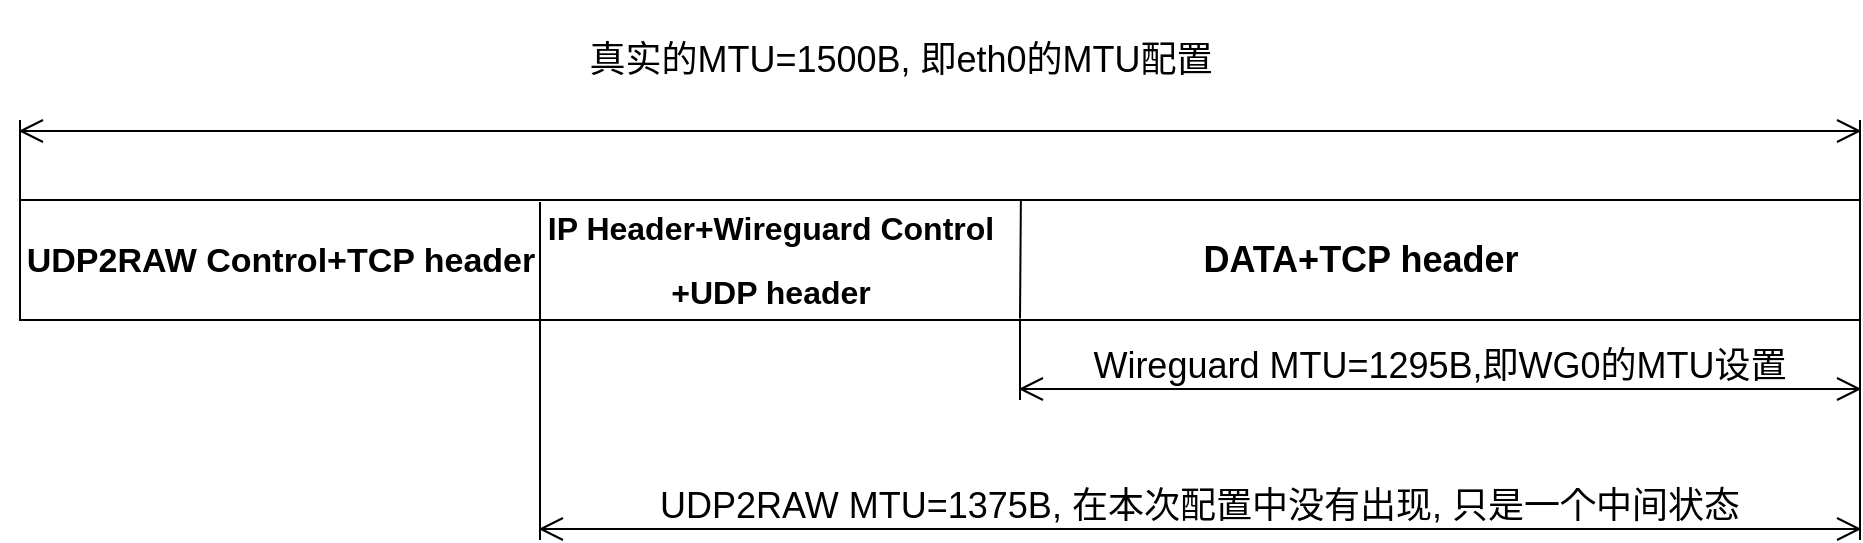 <mxfile version="24.2.5" type="device">
  <diagram name="第 1 页" id="keJFZ3plHrOy2_CsdfrY">
    <mxGraphModel dx="1206" dy="758" grid="1" gridSize="10" guides="1" tooltips="1" connect="1" arrows="1" fold="1" page="1" pageScale="1" pageWidth="1169" pageHeight="827" math="0" shadow="0">
      <root>
        <mxCell id="0" />
        <mxCell id="1" parent="0" />
        <mxCell id="zUK1adLD9XNwcWWyX19I-1" value="" style="rounded=0;whiteSpace=wrap;html=1;" vertex="1" parent="1">
          <mxGeometry x="100" y="360" width="920" height="60" as="geometry" />
        </mxCell>
        <mxCell id="zUK1adLD9XNwcWWyX19I-2" value="&lt;h2&gt;DATA+TCP header&lt;/h2&gt;" style="text;html=1;align=center;verticalAlign=middle;resizable=0;points=[];autosize=1;strokeColor=none;fillColor=none;" vertex="1" parent="1">
          <mxGeometry x="680" y="360" width="180" height="60" as="geometry" />
        </mxCell>
        <mxCell id="zUK1adLD9XNwcWWyX19I-3" value="" style="endArrow=none;html=1;rounded=0;exitX=0.465;exitY=1.038;exitDx=0;exitDy=0;exitPerimeter=0;entryX=0.457;entryY=0.013;entryDx=0;entryDy=0;entryPerimeter=0;" edge="1" parent="1">
          <mxGeometry width="50" height="50" relative="1" as="geometry">
            <mxPoint x="600" y="419.22" as="sourcePoint" />
            <mxPoint x="600.44" y="360" as="targetPoint" />
          </mxGeometry>
        </mxCell>
        <mxCell id="zUK1adLD9XNwcWWyX19I-4" value="" style="endArrow=none;html=1;rounded=0;exitX=0.465;exitY=1.038;exitDx=0;exitDy=0;exitPerimeter=0;entryX=0.457;entryY=0.013;entryDx=0;entryDy=0;entryPerimeter=0;" edge="1" parent="1">
          <mxGeometry width="50" height="50" relative="1" as="geometry">
            <mxPoint x="360" y="420" as="sourcePoint" />
            <mxPoint x="360" y="361" as="targetPoint" />
          </mxGeometry>
        </mxCell>
        <mxCell id="zUK1adLD9XNwcWWyX19I-5" value="&lt;h2 style=&quot;font-size: 16px;&quot;&gt;&lt;font style=&quot;font-size: 16px;&quot;&gt;IP Header+Wireguard Control&lt;/font&gt;&lt;/h2&gt;&lt;h2 style=&quot;font-size: 16px;&quot;&gt;&lt;font style=&quot;font-size: 16px;&quot;&gt;+UDP header&lt;/font&gt;&lt;/h2&gt;" style="text;html=1;align=center;verticalAlign=middle;resizable=0;points=[];autosize=1;strokeColor=none;fillColor=none;" vertex="1" parent="1">
          <mxGeometry x="350" y="345" width="250" height="90" as="geometry" />
        </mxCell>
        <mxCell id="zUK1adLD9XNwcWWyX19I-6" value="&lt;h2&gt;&lt;font style=&quot;font-size: 17px;&quot;&gt;UDP2RAW Control+TCP header&lt;/font&gt;&lt;/h2&gt;" style="text;html=1;align=center;verticalAlign=middle;resizable=0;points=[];autosize=1;strokeColor=none;fillColor=none;" vertex="1" parent="1">
          <mxGeometry x="90" y="360" width="280" height="60" as="geometry" />
        </mxCell>
        <mxCell id="zUK1adLD9XNwcWWyX19I-10" value="&lt;font style=&quot;font-size: 18px;&quot;&gt;Wireguard MTU=1295B,即WG0的MTU设置&lt;/font&gt;" style="shape=dimension;whiteSpace=wrap;html=1;align=center;points=[];verticalAlign=bottom;spacingBottom=3;labelBackgroundColor=none;" vertex="1" parent="1">
          <mxGeometry x="600" y="420" width="420" height="40" as="geometry" />
        </mxCell>
        <mxCell id="zUK1adLD9XNwcWWyX19I-12" value="&lt;font style=&quot;font-size: 18px;&quot;&gt;UDP2RAW MTU=1375B, 在本次配置中没有出现, 只是一个中间状态&lt;/font&gt;" style="shape=dimension;whiteSpace=wrap;html=1;align=center;points=[];verticalAlign=bottom;spacingBottom=3;labelBackgroundColor=none;" vertex="1" parent="1">
          <mxGeometry x="360" y="420" width="660" height="110" as="geometry" />
        </mxCell>
        <mxCell id="zUK1adLD9XNwcWWyX19I-14" value="&lt;div&gt;&lt;br&gt;&lt;/div&gt;" style="shape=dimension;direction=west;whiteSpace=wrap;html=1;align=center;points=[];verticalAlign=top;spacingTop=-15;labelBackgroundColor=none;" vertex="1" parent="1">
          <mxGeometry x="100" y="320" width="920" height="40" as="geometry" />
        </mxCell>
        <mxCell id="zUK1adLD9XNwcWWyX19I-17" value="&lt;div&gt;&lt;br&gt;&lt;/div&gt;&lt;div&gt;&lt;span style=&quot;font-size: 18px;&quot;&gt;真实的MTU=1500B, 即eth0的MTU配置&lt;/span&gt;&lt;div&gt;&lt;br style=&quot;text-wrap: wrap;&quot;&gt;&lt;/div&gt;&lt;/div&gt;" style="text;html=1;align=center;verticalAlign=middle;resizable=0;points=[];autosize=1;strokeColor=none;fillColor=none;" vertex="1" parent="1">
          <mxGeometry x="370" y="260" width="340" height="60" as="geometry" />
        </mxCell>
      </root>
    </mxGraphModel>
  </diagram>
</mxfile>

